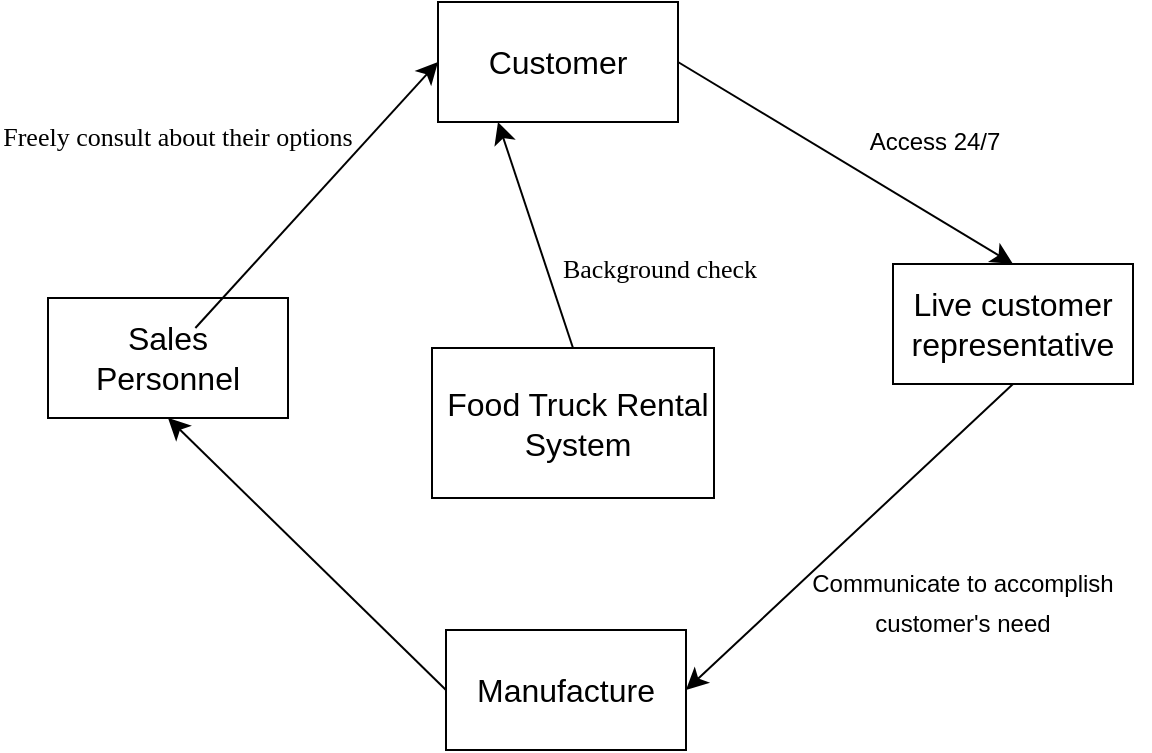 <mxfile version="24.2.7" type="github" pages="3">
  <diagram name="Page-1" id="BUgbhEhyPgHnvkVkO_Ce">
    <mxGraphModel dx="823" dy="1015" grid="0" gridSize="10" guides="1" tooltips="1" connect="1" arrows="1" fold="1" page="0" pageScale="1" pageWidth="850" pageHeight="1100" math="0" shadow="0">
      <root>
        <mxCell id="0" />
        <mxCell id="1" parent="0" />
        <mxCell id="RT3d1W__1PgFE71wJiXC-6" value="" style="group" vertex="1" connectable="0" parent="1">
          <mxGeometry x="305" y="-41" width="120" height="60" as="geometry" />
        </mxCell>
        <mxCell id="RT3d1W__1PgFE71wJiXC-4" value="" style="rounded=0;whiteSpace=wrap;html=1;" vertex="1" parent="RT3d1W__1PgFE71wJiXC-6">
          <mxGeometry width="120" height="60" as="geometry" />
        </mxCell>
        <mxCell id="RT3d1W__1PgFE71wJiXC-5" value="Customer" style="text;html=1;align=center;verticalAlign=middle;whiteSpace=wrap;rounded=0;fontSize=16;" vertex="1" parent="RT3d1W__1PgFE71wJiXC-6">
          <mxGeometry x="30" y="15" width="60" height="30" as="geometry" />
        </mxCell>
        <mxCell id="RT3d1W__1PgFE71wJiXC-8" value="" style="group" vertex="1" connectable="0" parent="1">
          <mxGeometry x="110" y="107" width="120" height="60" as="geometry" />
        </mxCell>
        <mxCell id="RT3d1W__1PgFE71wJiXC-3" value="" style="rounded=0;whiteSpace=wrap;html=1;" vertex="1" parent="RT3d1W__1PgFE71wJiXC-8">
          <mxGeometry width="120" height="60" as="geometry" />
        </mxCell>
        <mxCell id="RT3d1W__1PgFE71wJiXC-7" value="Sales Personnel" style="text;html=1;align=center;verticalAlign=middle;whiteSpace=wrap;rounded=0;fontSize=16;" vertex="1" parent="RT3d1W__1PgFE71wJiXC-8">
          <mxGeometry x="4" y="15" width="112" height="30" as="geometry" />
        </mxCell>
        <mxCell id="RT3d1W__1PgFE71wJiXC-11" value="" style="group" vertex="1" connectable="0" parent="1">
          <mxGeometry x="309" y="273" width="120" height="60" as="geometry" />
        </mxCell>
        <mxCell id="RT3d1W__1PgFE71wJiXC-2" value="" style="rounded=0;whiteSpace=wrap;html=1;" vertex="1" parent="RT3d1W__1PgFE71wJiXC-11">
          <mxGeometry width="120" height="60" as="geometry" />
        </mxCell>
        <mxCell id="RT3d1W__1PgFE71wJiXC-10" value="Manufacture" style="text;html=1;align=center;verticalAlign=middle;whiteSpace=wrap;rounded=0;fontSize=16;" vertex="1" parent="RT3d1W__1PgFE71wJiXC-11">
          <mxGeometry x="30" y="15" width="60" height="30" as="geometry" />
        </mxCell>
        <mxCell id="RT3d1W__1PgFE71wJiXC-12" value="" style="group" vertex="1" connectable="0" parent="1">
          <mxGeometry x="524" y="90" width="137" height="60" as="geometry" />
        </mxCell>
        <mxCell id="RT3d1W__1PgFE71wJiXC-1" value="" style="rounded=0;whiteSpace=wrap;html=1;" vertex="1" parent="RT3d1W__1PgFE71wJiXC-12">
          <mxGeometry x="8.5" width="120" height="60" as="geometry" />
        </mxCell>
        <mxCell id="RT3d1W__1PgFE71wJiXC-9" value="Live customer representative" style="text;html=1;align=center;verticalAlign=middle;whiteSpace=wrap;rounded=0;fontSize=16;" vertex="1" parent="RT3d1W__1PgFE71wJiXC-12">
          <mxGeometry y="15" width="137" height="30" as="geometry" />
        </mxCell>
        <mxCell id="RT3d1W__1PgFE71wJiXC-20" value="" style="group" vertex="1" connectable="0" parent="1">
          <mxGeometry x="286" y="132" width="178" height="75" as="geometry" />
        </mxCell>
        <mxCell id="RT3d1W__1PgFE71wJiXC-18" value="" style="rounded=0;whiteSpace=wrap;html=1;" vertex="1" parent="RT3d1W__1PgFE71wJiXC-20">
          <mxGeometry x="16" width="141" height="75" as="geometry" />
        </mxCell>
        <mxCell id="RT3d1W__1PgFE71wJiXC-19" value="Food Truck Rental System" style="text;html=1;align=center;verticalAlign=middle;whiteSpace=wrap;rounded=0;fontSize=16;" vertex="1" parent="RT3d1W__1PgFE71wJiXC-20">
          <mxGeometry y="22.5" width="178" height="30" as="geometry" />
        </mxCell>
        <mxCell id="RT3d1W__1PgFE71wJiXC-21" style="edgeStyle=none;curved=1;rounded=0;orthogonalLoop=1;jettySize=auto;html=1;exitX=0.5;exitY=1;exitDx=0;exitDy=0;entryX=1;entryY=0.5;entryDx=0;entryDy=0;fontSize=12;startSize=8;endSize=8;" edge="1" parent="1" source="RT3d1W__1PgFE71wJiXC-1" target="RT3d1W__1PgFE71wJiXC-2">
          <mxGeometry relative="1" as="geometry" />
        </mxCell>
        <mxCell id="RT3d1W__1PgFE71wJiXC-23" style="edgeStyle=none;curved=1;rounded=0;orthogonalLoop=1;jettySize=auto;html=1;exitX=0;exitY=0.5;exitDx=0;exitDy=0;entryX=0.5;entryY=1;entryDx=0;entryDy=0;fontSize=12;startSize=8;endSize=8;" edge="1" parent="1" source="RT3d1W__1PgFE71wJiXC-2" target="RT3d1W__1PgFE71wJiXC-3">
          <mxGeometry relative="1" as="geometry" />
        </mxCell>
        <mxCell id="RT3d1W__1PgFE71wJiXC-25" style="edgeStyle=none;curved=1;rounded=0;orthogonalLoop=1;jettySize=auto;html=1;exitX=1;exitY=0.5;exitDx=0;exitDy=0;entryX=0.5;entryY=0;entryDx=0;entryDy=0;fontSize=12;startSize=8;endSize=8;" edge="1" parent="1" source="RT3d1W__1PgFE71wJiXC-4" target="RT3d1W__1PgFE71wJiXC-1">
          <mxGeometry relative="1" as="geometry" />
        </mxCell>
        <mxCell id="RT3d1W__1PgFE71wJiXC-26" value="&lt;div style=&quot;text-align: start; font-size: 13px;&quot; title=&quot;Page 2&quot; class=&quot;page&quot;&gt;&lt;div style=&quot;font-size: 13px;&quot; class=&quot;layoutArea&quot;&gt;&lt;div style=&quot;font-size: 13px;&quot; class=&quot;column&quot;&gt;&lt;p style=&quot;font-size: 13px;&quot;&gt;&lt;span style=&quot;font-size: 13px; font-family: TimesNewRomanPSMT;&quot;&gt;Freely consult about their options&lt;/span&gt;&lt;/p&gt;&lt;/div&gt;&lt;/div&gt;&lt;/div&gt;" style="text;html=1;align=center;verticalAlign=middle;whiteSpace=wrap;rounded=0;fontSize=13;rotation=0;" vertex="1" parent="1">
          <mxGeometry x="86" y="11" width="178" height="30" as="geometry" />
        </mxCell>
        <mxCell id="RT3d1W__1PgFE71wJiXC-27" style="edgeStyle=none;curved=1;rounded=0;orthogonalLoop=1;jettySize=auto;html=1;entryX=0;entryY=0.5;entryDx=0;entryDy=0;fontSize=12;startSize=8;endSize=8;" edge="1" parent="1" source="RT3d1W__1PgFE71wJiXC-7" target="RT3d1W__1PgFE71wJiXC-4">
          <mxGeometry relative="1" as="geometry" />
        </mxCell>
        <mxCell id="RT3d1W__1PgFE71wJiXC-28" value="&lt;div class=&quot;page&quot; title=&quot;Page 2&quot; style=&quot;text-align: start; font-size: 13px;&quot;&gt;&lt;div class=&quot;layoutArea&quot; style=&quot;font-size: 13px;&quot;&gt;&lt;div class=&quot;column&quot; style=&quot;font-size: 13px;&quot;&gt;&lt;ul style=&quot;list-style-type: none; font-size: 13px;&quot;&gt;&lt;li style=&quot;font-size: 13px;&quot;&gt;&lt;p style=&quot;font-size: 13px;&quot;&gt;&lt;span style=&quot;font-family: TimesNewRomanPSMT; font-size: 13px;&quot;&gt;&lt;font style=&quot;font-size: 13px;&quot;&gt;Background check&lt;/font&gt;&lt;/span&gt;&lt;/p&gt;&lt;/li&gt;&lt;/ul&gt;&lt;/div&gt;&lt;/div&gt;&lt;/div&gt;" style="text;html=1;align=center;verticalAlign=middle;whiteSpace=wrap;rounded=0;fontSize=13;" vertex="1" parent="1">
          <mxGeometry x="310" y="77" width="172" height="30" as="geometry" />
        </mxCell>
        <mxCell id="RT3d1W__1PgFE71wJiXC-29" style="edgeStyle=none;curved=1;rounded=0;orthogonalLoop=1;jettySize=auto;html=1;exitX=0.5;exitY=0;exitDx=0;exitDy=0;entryX=0.25;entryY=1;entryDx=0;entryDy=0;fontSize=12;startSize=8;endSize=8;" edge="1" parent="1" source="RT3d1W__1PgFE71wJiXC-18" target="RT3d1W__1PgFE71wJiXC-4">
          <mxGeometry relative="1" as="geometry" />
        </mxCell>
        <mxCell id="RT3d1W__1PgFE71wJiXC-30" value="&lt;div class=&quot;page&quot; title=&quot;Page 3&quot; style=&quot;text-align: start; font-size: 12px;&quot;&gt;&lt;div class=&quot;layoutArea&quot; style=&quot;font-size: 12px;&quot;&gt;&lt;div class=&quot;column&quot; style=&quot;font-size: 12px;&quot;&gt;&lt;ul style=&quot;list-style-type: none; font-size: 12px;&quot;&gt;&lt;li style=&quot;font-size: 12px;&quot;&gt;&lt;p style=&quot;font-size: 12px;&quot;&gt;Access 24/7&lt;/p&gt;&lt;/li&gt;&lt;/ul&gt;&lt;/div&gt;&lt;/div&gt;&lt;/div&gt;" style="text;html=1;align=center;verticalAlign=middle;whiteSpace=wrap;rounded=0;fontSize=12;" vertex="1" parent="1">
          <mxGeometry x="467" y="14" width="133" height="30" as="geometry" />
        </mxCell>
        <mxCell id="RT3d1W__1PgFE71wJiXC-31" value="&lt;font style=&quot;font-size: 12px;&quot;&gt;Communicate to accomplish customer&#39;s need&lt;/font&gt;" style="text;html=1;align=center;verticalAlign=middle;whiteSpace=wrap;rounded=0;fontSize=16;" vertex="1" parent="1">
          <mxGeometry x="482" y="243" width="171" height="30" as="geometry" />
        </mxCell>
      </root>
    </mxGraphModel>
  </diagram>
  <diagram id="xBgTSAmr33BuFeAghiUk" name="Page-2">
    <mxGraphModel dx="1290" dy="615" grid="0" gridSize="10" guides="1" tooltips="1" connect="1" arrows="1" fold="1" page="0" pageScale="1" pageWidth="850" pageHeight="1100" math="0" shadow="0">
      <root>
        <mxCell id="0" />
        <mxCell id="1" parent="0" />
        <mxCell id="NHVyNKdNHtmhEnRVGZ5n-17" value="" style="group" vertex="1" connectable="0" parent="1">
          <mxGeometry x="21.5" y="13" width="127" height="60" as="geometry" />
        </mxCell>
        <mxCell id="NHVyNKdNHtmhEnRVGZ5n-4" value="" style="rounded=0;whiteSpace=wrap;html=1;" vertex="1" parent="NHVyNKdNHtmhEnRVGZ5n-17">
          <mxGeometry x="3.5" width="120" height="60" as="geometry" />
        </mxCell>
        <mxCell id="NHVyNKdNHtmhEnRVGZ5n-15" value="Food Truck System" style="text;html=1;align=center;verticalAlign=middle;whiteSpace=wrap;rounded=0;fontSize=16;" vertex="1" parent="NHVyNKdNHtmhEnRVGZ5n-17">
          <mxGeometry y="15" width="127" height="30" as="geometry" />
        </mxCell>
        <mxCell id="NHVyNKdNHtmhEnRVGZ5n-18" value="" style="group" vertex="1" connectable="0" parent="1">
          <mxGeometry x="-165.75" y="107" width="143.5" height="60" as="geometry" />
        </mxCell>
        <mxCell id="NHVyNKdNHtmhEnRVGZ5n-3" value="" style="rounded=0;whiteSpace=wrap;html=1;" vertex="1" parent="NHVyNKdNHtmhEnRVGZ5n-18">
          <mxGeometry x="11.75" width="120" height="60" as="geometry" />
        </mxCell>
        <mxCell id="NHVyNKdNHtmhEnRVGZ5n-13" value="Order System" style="text;html=1;align=center;verticalAlign=middle;whiteSpace=wrap;rounded=0;fontSize=16;" vertex="1" parent="NHVyNKdNHtmhEnRVGZ5n-18">
          <mxGeometry y="15" width="143.5" height="30" as="geometry" />
        </mxCell>
        <mxCell id="NHVyNKdNHtmhEnRVGZ5n-19" value="" style="group" vertex="1" connectable="0" parent="1">
          <mxGeometry x="-154" y="257" width="120" height="60" as="geometry" />
        </mxCell>
        <mxCell id="NHVyNKdNHtmhEnRVGZ5n-1" value="" style="rounded=0;whiteSpace=wrap;html=1;" vertex="1" parent="NHVyNKdNHtmhEnRVGZ5n-19">
          <mxGeometry width="120" height="60" as="geometry" />
        </mxCell>
        <mxCell id="NHVyNKdNHtmhEnRVGZ5n-12" value="Payment System" style="text;html=1;align=center;verticalAlign=middle;whiteSpace=wrap;rounded=0;fontSize=16;" vertex="1" parent="NHVyNKdNHtmhEnRVGZ5n-19">
          <mxGeometry x="2" y="13" width="116" height="30" as="geometry" />
        </mxCell>
        <mxCell id="NHVyNKdNHtmhEnRVGZ5n-20" value="" style="group" vertex="1" connectable="0" parent="1">
          <mxGeometry x="-177.5" y="374" width="167" height="60" as="geometry" />
        </mxCell>
        <mxCell id="NHVyNKdNHtmhEnRVGZ5n-5" value="" style="rounded=0;whiteSpace=wrap;html=1;" vertex="1" parent="NHVyNKdNHtmhEnRVGZ5n-20">
          <mxGeometry x="23.5" width="120" height="60" as="geometry" />
        </mxCell>
        <mxCell id="NHVyNKdNHtmhEnRVGZ5n-10" value="Inventory system" style="text;html=1;align=center;verticalAlign=middle;whiteSpace=wrap;rounded=0;fontSize=16;" vertex="1" parent="NHVyNKdNHtmhEnRVGZ5n-20">
          <mxGeometry y="12" width="167" height="30" as="geometry" />
        </mxCell>
        <mxCell id="NHVyNKdNHtmhEnRVGZ5n-21" value="" style="group" vertex="1" connectable="0" parent="1">
          <mxGeometry x="-148" y="496" width="120" height="60" as="geometry" />
        </mxCell>
        <mxCell id="NHVyNKdNHtmhEnRVGZ5n-9" value="" style="rounded=0;whiteSpace=wrap;html=1;" vertex="1" parent="NHVyNKdNHtmhEnRVGZ5n-21">
          <mxGeometry width="120" height="60" as="geometry" />
        </mxCell>
        <mxCell id="NHVyNKdNHtmhEnRVGZ5n-11" value="Customer pickup" style="text;html=1;align=center;verticalAlign=middle;whiteSpace=wrap;rounded=0;fontSize=16;" vertex="1" parent="NHVyNKdNHtmhEnRVGZ5n-21">
          <mxGeometry x="28" y="15" width="60" height="30" as="geometry" />
        </mxCell>
        <mxCell id="NHVyNKdNHtmhEnRVGZ5n-22" value="" style="group" vertex="1" connectable="0" parent="1">
          <mxGeometry x="224" y="103" width="120" height="60" as="geometry" />
        </mxCell>
        <mxCell id="NHVyNKdNHtmhEnRVGZ5n-2" value="" style="rounded=0;whiteSpace=wrap;html=1;" vertex="1" parent="NHVyNKdNHtmhEnRVGZ5n-22">
          <mxGeometry width="120" height="60" as="geometry" />
        </mxCell>
        <mxCell id="NHVyNKdNHtmhEnRVGZ5n-14" value="Customer" style="text;html=1;align=center;verticalAlign=middle;whiteSpace=wrap;rounded=0;fontSize=16;" vertex="1" parent="NHVyNKdNHtmhEnRVGZ5n-22">
          <mxGeometry x="10" y="12" width="100" height="30" as="geometry" />
        </mxCell>
        <mxCell id="NHVyNKdNHtmhEnRVGZ5n-28" value="" style="group" vertex="1" connectable="0" parent="1">
          <mxGeometry x="163" y="519" width="120" height="60" as="geometry" />
        </mxCell>
        <mxCell id="NHVyNKdNHtmhEnRVGZ5n-8" value="" style="rounded=0;whiteSpace=wrap;html=1;" vertex="1" parent="NHVyNKdNHtmhEnRVGZ5n-28">
          <mxGeometry width="120" height="60" as="geometry" />
        </mxCell>
        <mxCell id="NHVyNKdNHtmhEnRVGZ5n-23" value="Payment Information System" style="text;html=1;align=center;verticalAlign=middle;whiteSpace=wrap;rounded=0;fontSize=16;" vertex="1" parent="NHVyNKdNHtmhEnRVGZ5n-28">
          <mxGeometry x="30" y="14" width="58" height="31" as="geometry" />
        </mxCell>
        <mxCell id="NHVyNKdNHtmhEnRVGZ5n-29" value="" style="group" vertex="1" connectable="0" parent="1">
          <mxGeometry x="227.5" y="360" width="120" height="60" as="geometry" />
        </mxCell>
        <mxCell id="NHVyNKdNHtmhEnRVGZ5n-7" value="" style="rounded=0;whiteSpace=wrap;html=1;" vertex="1" parent="NHVyNKdNHtmhEnRVGZ5n-29">
          <mxGeometry width="120" height="60" as="geometry" />
        </mxCell>
        <mxCell id="NHVyNKdNHtmhEnRVGZ5n-24" value="Order Item" style="text;html=1;align=center;verticalAlign=middle;whiteSpace=wrap;rounded=0;fontSize=16;" vertex="1" parent="NHVyNKdNHtmhEnRVGZ5n-29">
          <mxGeometry x="26" y="15" width="60" height="30" as="geometry" />
        </mxCell>
        <mxCell id="NHVyNKdNHtmhEnRVGZ5n-30" value="" style="group" vertex="1" connectable="0" parent="1">
          <mxGeometry x="220" y="222" width="135" height="60" as="geometry" />
        </mxCell>
        <mxCell id="NHVyNKdNHtmhEnRVGZ5n-6" value="&lt;font style=&quot;font-size: 16px;&quot; face=&quot;TimesNewRomanPSMT&quot;&gt;Legal Group&lt;/font&gt;" style="rounded=0;whiteSpace=wrap;html=1;" vertex="1" parent="NHVyNKdNHtmhEnRVGZ5n-30">
          <mxGeometry x="8" width="120" height="60" as="geometry" />
        </mxCell>
        <mxCell id="KtKTCUgIiGK23yB0SQKH-1" style="edgeStyle=none;curved=1;rounded=0;orthogonalLoop=1;jettySize=auto;html=1;exitX=0;exitY=0.5;exitDx=0;exitDy=0;entryX=0.617;entryY=0.033;entryDx=0;entryDy=0;entryPerimeter=0;fontSize=12;startSize=8;endSize=8;" edge="1" parent="1" source="NHVyNKdNHtmhEnRVGZ5n-15" target="NHVyNKdNHtmhEnRVGZ5n-3">
          <mxGeometry relative="1" as="geometry" />
        </mxCell>
        <mxCell id="KtKTCUgIiGK23yB0SQKH-2" style="edgeStyle=none;curved=1;rounded=0;orthogonalLoop=1;jettySize=auto;html=1;exitX=1;exitY=0.5;exitDx=0;exitDy=0;entryX=0.433;entryY=-0.067;entryDx=0;entryDy=0;entryPerimeter=0;fontSize=12;startSize=8;endSize=8;" edge="1" parent="1" source="NHVyNKdNHtmhEnRVGZ5n-15" target="NHVyNKdNHtmhEnRVGZ5n-2">
          <mxGeometry relative="1" as="geometry" />
        </mxCell>
        <mxCell id="KtKTCUgIiGK23yB0SQKH-3" style="edgeStyle=none;curved=1;rounded=0;orthogonalLoop=1;jettySize=auto;html=1;entryX=0.5;entryY=0;entryDx=0;entryDy=0;fontSize=12;startSize=8;endSize=8;" edge="1" parent="1" source="NHVyNKdNHtmhEnRVGZ5n-13" target="NHVyNKdNHtmhEnRVGZ5n-1">
          <mxGeometry relative="1" as="geometry" />
        </mxCell>
        <mxCell id="KtKTCUgIiGK23yB0SQKH-4" style="edgeStyle=none;curved=1;rounded=0;orthogonalLoop=1;jettySize=auto;html=1;fontSize=12;startSize=8;endSize=8;" edge="1" parent="1" source="NHVyNKdNHtmhEnRVGZ5n-14" target="NHVyNKdNHtmhEnRVGZ5n-6">
          <mxGeometry relative="1" as="geometry" />
        </mxCell>
        <mxCell id="KNxyi2CH_5U0kZZtI_WH-1" value="&lt;div style=&quot;text-align: start;&quot; title=&quot;Page 5&quot; class=&quot;page&quot;&gt;&lt;div class=&quot;section&quot;&gt;&lt;div class=&quot;layoutArea&quot;&gt;&lt;div class=&quot;column&quot;&gt;&lt;p&gt;&lt;span style=&quot;font-size: 12pt; font-family: Calibri;&quot;&gt;&amp;nbsp;Direct deposit or check&lt;/span&gt;&lt;/p&gt;&lt;/div&gt;&lt;/div&gt;&lt;/div&gt;&lt;/div&gt;" style="text;strokeColor=none;fillColor=none;html=1;align=center;verticalAlign=middle;whiteSpace=wrap;rounded=0;fontSize=16;" vertex="1" parent="1">
          <mxGeometry x="-107" y="204" width="184" height="30" as="geometry" />
        </mxCell>
        <mxCell id="KNxyi2CH_5U0kZZtI_WH-2" value="&lt;div style=&quot;text-align: start;&quot; title=&quot;Page 4&quot; class=&quot;page&quot;&gt;&lt;div class=&quot;section&quot;&gt;&lt;div class=&quot;layoutArea&quot;&gt;&lt;div class=&quot;column&quot;&gt;&lt;p&gt;&lt;span style=&quot;font-size: 12pt; font-family: Calibri;&quot;&gt;Set up an appointment with a representative&lt;/span&gt;&lt;/p&gt;&lt;/div&gt;&lt;/div&gt;&lt;/div&gt;&lt;/div&gt;" style="text;strokeColor=none;fillColor=none;html=1;align=center;verticalAlign=middle;whiteSpace=wrap;rounded=0;fontSize=16;" vertex="1" parent="1">
          <mxGeometry x="190" y="25" width="169" height="30" as="geometry" />
        </mxCell>
        <mxCell id="KNxyi2CH_5U0kZZtI_WH-3" style="edgeStyle=none;curved=1;rounded=0;orthogonalLoop=1;jettySize=auto;html=1;exitX=0.5;exitY=1;exitDx=0;exitDy=0;entryX=0.5;entryY=0;entryDx=0;entryDy=0;fontSize=12;startSize=8;endSize=8;" edge="1" parent="1" source="NHVyNKdNHtmhEnRVGZ5n-1" target="NHVyNKdNHtmhEnRVGZ5n-5">
          <mxGeometry relative="1" as="geometry" />
        </mxCell>
        <mxCell id="KNxyi2CH_5U0kZZtI_WH-4" value="&lt;div style=&quot;text-align: start;&quot; title=&quot;Page 4&quot; class=&quot;page&quot;&gt;&lt;div class=&quot;section&quot;&gt;&lt;div class=&quot;layoutArea&quot;&gt;&lt;div class=&quot;column&quot;&gt;&lt;p&gt;&lt;span style=&quot;font-size: 12pt; font-family: TimesNewRomanPSMT;&quot;&gt;Freedom to customize&amp;nbsp;&lt;/span&gt;&lt;span style=&quot;font-family: TimesNewRomanPSMT; font-size: 12pt;&quot;&gt;the trailer&lt;/span&gt;&lt;/p&gt;&lt;/div&gt;&lt;/div&gt;&lt;/div&gt;&lt;/div&gt;" style="text;strokeColor=none;fillColor=none;html=1;align=center;verticalAlign=middle;whiteSpace=wrap;rounded=0;fontSize=16;" vertex="1" parent="1">
          <mxGeometry x="-232" y="330" width="146" height="30" as="geometry" />
        </mxCell>
        <mxCell id="KNxyi2CH_5U0kZZtI_WH-6" value="&lt;div style=&quot;text-align: start;&quot; title=&quot;Page 4&quot; class=&quot;page&quot;&gt;&lt;div class=&quot;section&quot;&gt;&lt;div class=&quot;layoutArea&quot;&gt;&lt;div class=&quot;column&quot;&gt;&lt;p&gt;&lt;span style=&quot;font-size: 12pt; font-family: Calibri;&quot;&gt;Must pass&amp;nbsp;&lt;/span&gt;&lt;span style=&quot;font-family: Calibri; font-size: 12pt;&quot;&gt;the background check&lt;/span&gt;&lt;/p&gt;&lt;/div&gt;&lt;/div&gt;&lt;/div&gt;&lt;/div&gt;" style="text;strokeColor=none;fillColor=none;html=1;align=center;verticalAlign=middle;whiteSpace=wrap;rounded=0;fontSize=16;" vertex="1" parent="1">
          <mxGeometry x="308" y="174" width="127" height="30" as="geometry" />
        </mxCell>
        <mxCell id="KNxyi2CH_5U0kZZtI_WH-7" style="edgeStyle=none;curved=1;rounded=0;orthogonalLoop=1;jettySize=auto;html=1;exitX=0.5;exitY=1;exitDx=0;exitDy=0;entryX=0.5;entryY=0;entryDx=0;entryDy=0;fontSize=12;startSize=8;endSize=8;" edge="1" parent="1" source="NHVyNKdNHtmhEnRVGZ5n-6" target="NHVyNKdNHtmhEnRVGZ5n-7">
          <mxGeometry relative="1" as="geometry" />
        </mxCell>
        <mxCell id="KNxyi2CH_5U0kZZtI_WH-8" style="edgeStyle=none;curved=1;rounded=0;orthogonalLoop=1;jettySize=auto;html=1;exitX=0.5;exitY=1;exitDx=0;exitDy=0;entryX=0.5;entryY=0;entryDx=0;entryDy=0;fontSize=12;startSize=8;endSize=8;" edge="1" parent="1" source="NHVyNKdNHtmhEnRVGZ5n-7" target="NHVyNKdNHtmhEnRVGZ5n-8">
          <mxGeometry relative="1" as="geometry" />
        </mxCell>
        <mxCell id="KNxyi2CH_5U0kZZtI_WH-10" style="edgeStyle=none;curved=1;rounded=0;orthogonalLoop=1;jettySize=auto;html=1;exitX=0;exitY=0.5;exitDx=0;exitDy=0;entryX=1;entryY=0.5;entryDx=0;entryDy=0;fontSize=12;startSize=8;endSize=8;" edge="1" parent="1" source="NHVyNKdNHtmhEnRVGZ5n-8" target="NHVyNKdNHtmhEnRVGZ5n-9">
          <mxGeometry relative="1" as="geometry" />
        </mxCell>
        <mxCell id="KNxyi2CH_5U0kZZtI_WH-11" value="&lt;div style=&quot;text-align: start;&quot; title=&quot;Page 4&quot; class=&quot;page&quot;&gt;&lt;div class=&quot;section&quot;&gt;&lt;div class=&quot;layoutArea&quot;&gt;&lt;div class=&quot;column&quot;&gt;&lt;p&gt;&lt;span style=&quot;font-size: 12pt; font-family: Calibri;&quot;&gt;Once everything is completed, customer pick up the truck&lt;/span&gt;&lt;/p&gt;&lt;/div&gt;&lt;/div&gt;&lt;/div&gt;&lt;/div&gt;" style="text;strokeColor=none;fillColor=none;html=1;align=center;verticalAlign=middle;whiteSpace=wrap;rounded=0;fontSize=16;rotation=0;" vertex="1" parent="1">
          <mxGeometry x="-15" y="563" width="167" height="30" as="geometry" />
        </mxCell>
        <mxCell id="KNxyi2CH_5U0kZZtI_WH-12" style="edgeStyle=none;curved=1;rounded=0;orthogonalLoop=1;jettySize=auto;html=1;exitX=0.5;exitY=1;exitDx=0;exitDy=0;entryX=0.358;entryY=0.05;entryDx=0;entryDy=0;entryPerimeter=0;fontSize=12;startSize=8;endSize=8;" edge="1" parent="1" source="NHVyNKdNHtmhEnRVGZ5n-5" target="NHVyNKdNHtmhEnRVGZ5n-9">
          <mxGeometry relative="1" as="geometry" />
        </mxCell>
        <mxCell id="KNxyi2CH_5U0kZZtI_WH-13" value="&lt;div style=&quot;text-align: left;&quot;&gt;&lt;span style=&quot;font-family: TimesNewRomanPSMT; font-size: 11pt;&quot;&gt;Finalizes the purchase and maintenance request&lt;/span&gt;&lt;/div&gt;" style="text;strokeColor=none;fillColor=none;html=1;align=center;verticalAlign=middle;whiteSpace=wrap;rounded=0;fontSize=16;" vertex="1" parent="1">
          <mxGeometry x="283" y="466" width="193" height="30" as="geometry" />
        </mxCell>
      </root>
    </mxGraphModel>
  </diagram>
  <diagram id="Nz6WQN0U1o8YIL9bxwxb" name="Page-3">
    <mxGraphModel dx="1290" dy="1015" grid="0" gridSize="10" guides="1" tooltips="1" connect="1" arrows="1" fold="1" page="0" pageScale="1" pageWidth="850" pageHeight="1100" math="0" shadow="0">
      <root>
        <mxCell id="0" />
        <mxCell id="1" parent="0" />
        <mxCell id="UhObl-ZJPd-HPSQU-Y-_-1" value="" style="group" vertex="1" connectable="0" parent="1">
          <mxGeometry x="563" y="160" width="153" height="62" as="geometry" />
        </mxCell>
        <mxCell id="X2igYBoyiZacWTmCVrsD-9" value="" style="rounded=0;whiteSpace=wrap;html=1;" vertex="1" parent="UhObl-ZJPd-HPSQU-Y-_-1">
          <mxGeometry width="153" height="62" as="geometry" />
        </mxCell>
        <mxCell id="X2igYBoyiZacWTmCVrsD-17" value="&lt;div class=&quot;page&quot; title=&quot;Page 6&quot; style=&quot;text-align: start; font-size: 17px;&quot;&gt;&lt;div class=&quot;layoutArea&quot; style=&quot;font-size: 17px;&quot;&gt;&lt;div class=&quot;column&quot; style=&quot;font-size: 17px;&quot;&gt;&lt;span style=&quot;font-family: TimesNewRomanPSMT; font-size: 17px;&quot;&gt;Modifications Technician&lt;/span&gt;&lt;br style=&quot;font-size: 17px;&quot;&gt;&lt;/div&gt;&lt;/div&gt;&lt;/div&gt;" style="text;strokeColor=none;fillColor=none;html=1;align=center;verticalAlign=middle;whiteSpace=wrap;rounded=0;fontSize=17;" vertex="1" parent="UhObl-ZJPd-HPSQU-Y-_-1">
          <mxGeometry x="33" y="16" width="116" height="30" as="geometry" />
        </mxCell>
        <mxCell id="UhObl-ZJPd-HPSQU-Y-_-2" value="" style="group" vertex="1" connectable="0" parent="1">
          <mxGeometry x="563" y="9" width="153" height="62" as="geometry" />
        </mxCell>
        <mxCell id="UhObl-ZJPd-HPSQU-Y-_-29" style="edgeStyle=none;curved=1;rounded=0;orthogonalLoop=1;jettySize=auto;html=1;exitX=0.5;exitY=1;exitDx=0;exitDy=0;fontSize=12;startSize=8;endSize=8;" edge="1" parent="UhObl-ZJPd-HPSQU-Y-_-2" source="X2igYBoyiZacWTmCVrsD-11">
          <mxGeometry relative="1" as="geometry">
            <mxPoint x="71" y="158" as="targetPoint" />
          </mxGeometry>
        </mxCell>
        <mxCell id="X2igYBoyiZacWTmCVrsD-11" value="" style="rounded=0;whiteSpace=wrap;html=1;" vertex="1" parent="UhObl-ZJPd-HPSQU-Y-_-2">
          <mxGeometry width="153" height="62" as="geometry" />
        </mxCell>
        <mxCell id="X2igYBoyiZacWTmCVrsD-18" value="&lt;div style=&quot;text-align: start;&quot; title=&quot;Page 7&quot; class=&quot;page&quot;&gt;&lt;div class=&quot;layoutArea&quot;&gt;&lt;div class=&quot;column&quot;&gt;&lt;span style=&quot;font-family: TimesNewRomanPSMT;&quot;&gt;&lt;font style=&quot;font-size: 16px;&quot;&gt;Manufacturing Group&lt;/font&gt;&lt;/span&gt;&lt;br&gt;&lt;/div&gt;&lt;/div&gt;&lt;/div&gt;" style="text;strokeColor=none;fillColor=none;html=1;align=center;verticalAlign=middle;whiteSpace=wrap;rounded=0;fontSize=16;" vertex="1" parent="UhObl-ZJPd-HPSQU-Y-_-2">
          <mxGeometry x="23" y="16" width="109" height="30" as="geometry" />
        </mxCell>
        <mxCell id="UhObl-ZJPd-HPSQU-Y-_-3" value="" style="group" vertex="1" connectable="0" parent="1">
          <mxGeometry x="444" y="-158" width="153" height="62" as="geometry" />
        </mxCell>
        <mxCell id="X2igYBoyiZacWTmCVrsD-8" value="" style="rounded=0;whiteSpace=wrap;html=1;" vertex="1" parent="UhObl-ZJPd-HPSQU-Y-_-3">
          <mxGeometry width="153" height="62" as="geometry" />
        </mxCell>
        <mxCell id="X2igYBoyiZacWTmCVrsD-16" value="&lt;div style=&quot;text-align: start;&quot; title=&quot;Page 7&quot; class=&quot;page&quot;&gt;&lt;div class=&quot;layoutArea&quot;&gt;&lt;div class=&quot;column&quot;&gt;&lt;span style=&quot;font-family: TimesNewRomanPSMT;&quot;&gt;Customer Service Manager&lt;/span&gt;&lt;br&gt;&lt;/div&gt;&lt;/div&gt;&lt;/div&gt;" style="text;strokeColor=none;fillColor=none;html=1;align=center;verticalAlign=middle;whiteSpace=wrap;rounded=0;fontSize=16;" vertex="1" parent="UhObl-ZJPd-HPSQU-Y-_-3">
          <mxGeometry x="22" y="16" width="122" height="30" as="geometry" />
        </mxCell>
        <mxCell id="UhObl-ZJPd-HPSQU-Y-_-5" value="" style="group" vertex="1" connectable="0" parent="1">
          <mxGeometry x="-34" y="182" width="174" height="62" as="geometry" />
        </mxCell>
        <mxCell id="X2igYBoyiZacWTmCVrsD-5" value="" style="rounded=0;whiteSpace=wrap;html=1;" vertex="1" parent="UhObl-ZJPd-HPSQU-Y-_-5">
          <mxGeometry x="10.5" width="153" height="62" as="geometry" />
        </mxCell>
        <mxCell id="UhObl-ZJPd-HPSQU-Y-_-4" value="&lt;div style=&quot;text-align: start;&quot; title=&quot;Page 6&quot; class=&quot;page&quot;&gt;&lt;div class=&quot;layoutArea&quot;&gt;&lt;div class=&quot;column&quot;&gt;&lt;span style=&quot;font-family: TimesNewRomanPSMT;&quot;&gt;Maintenance Engineer&lt;/span&gt;&lt;br&gt;&lt;/div&gt;&lt;/div&gt;&lt;/div&gt;" style="text;strokeColor=none;fillColor=none;html=1;align=center;verticalAlign=middle;whiteSpace=wrap;rounded=0;fontSize=16;" vertex="1" parent="UhObl-ZJPd-HPSQU-Y-_-5">
          <mxGeometry y="12" width="174" height="30" as="geometry" />
        </mxCell>
        <mxCell id="UhObl-ZJPd-HPSQU-Y-_-7" value="" style="group" vertex="1" connectable="0" parent="1">
          <mxGeometry x="338" y="13" width="153" height="70" as="geometry" />
        </mxCell>
        <mxCell id="X2igYBoyiZacWTmCVrsD-12" value="" style="rounded=0;whiteSpace=wrap;html=1;" vertex="1" parent="UhObl-ZJPd-HPSQU-Y-_-7">
          <mxGeometry width="153" height="62" as="geometry" />
        </mxCell>
        <mxCell id="X2igYBoyiZacWTmCVrsD-19" value="Sale Agent" style="text;strokeColor=none;fillColor=none;html=1;align=center;verticalAlign=middle;whiteSpace=wrap;rounded=0;fontSize=16;" vertex="1" parent="UhObl-ZJPd-HPSQU-Y-_-7">
          <mxGeometry x="22" y="16" width="109" height="30" as="geometry" />
        </mxCell>
        <mxCell id="UhObl-ZJPd-HPSQU-Y-_-8" value="" style="group" vertex="1" connectable="0" parent="1">
          <mxGeometry x="148" y="-103" width="153" height="62" as="geometry" />
        </mxCell>
        <mxCell id="X2igYBoyiZacWTmCVrsD-10" value="" style="rounded=0;whiteSpace=wrap;html=1;" vertex="1" parent="UhObl-ZJPd-HPSQU-Y-_-8">
          <mxGeometry width="153" height="62" as="geometry" />
        </mxCell>
        <mxCell id="X2igYBoyiZacWTmCVrsD-15" value="Customer" style="text;strokeColor=none;fillColor=none;html=1;align=center;verticalAlign=middle;whiteSpace=wrap;rounded=0;fontSize=16;" vertex="1" parent="UhObl-ZJPd-HPSQU-Y-_-8">
          <mxGeometry x="26" y="16" width="109" height="30" as="geometry" />
        </mxCell>
        <mxCell id="UhObl-ZJPd-HPSQU-Y-_-9" value="" style="group" vertex="1" connectable="0" parent="1">
          <mxGeometry x="305" y="222" width="157" height="62" as="geometry" />
        </mxCell>
        <mxCell id="X2igYBoyiZacWTmCVrsD-7" value="" style="rounded=0;whiteSpace=wrap;html=1;" vertex="1" parent="UhObl-ZJPd-HPSQU-Y-_-9">
          <mxGeometry width="157" height="62" as="geometry" />
        </mxCell>
        <mxCell id="X2igYBoyiZacWTmCVrsD-21" value="Payment System" style="text;strokeColor=none;fillColor=none;html=1;align=center;verticalAlign=middle;whiteSpace=wrap;rounded=0;fontSize=16;" vertex="1" parent="UhObl-ZJPd-HPSQU-Y-_-9">
          <mxGeometry x="22.575" y="16" width="111.85" height="30" as="geometry" />
        </mxCell>
        <mxCell id="UhObl-ZJPd-HPSQU-Y-_-16" value="" style="group" vertex="1" connectable="0" parent="1">
          <mxGeometry x="-44" y="39" width="211" height="80" as="geometry" />
        </mxCell>
        <mxCell id="UhObl-ZJPd-HPSQU-Y-_-14" value="" style="rounded=0;whiteSpace=wrap;html=1;" vertex="1" parent="UhObl-ZJPd-HPSQU-Y-_-16">
          <mxGeometry width="160" height="80" as="geometry" />
        </mxCell>
        <mxCell id="UhObl-ZJPd-HPSQU-Y-_-15" value="&lt;div style=&quot;text-align: start;&quot; title=&quot;Page 7&quot; class=&quot;page&quot;&gt;&lt;div class=&quot;layoutArea&quot;&gt;&lt;div class=&quot;column&quot;&gt;&lt;span style=&quot;font-family: TimesNewRomanPSMT; font-size: 18px;&quot;&gt;Sales Group&lt;/span&gt;&lt;br&gt;&lt;/div&gt;&lt;/div&gt;&lt;/div&gt;" style="text;strokeColor=none;fillColor=none;html=1;align=center;verticalAlign=middle;whiteSpace=wrap;rounded=0;fontSize=16;" vertex="1" parent="UhObl-ZJPd-HPSQU-Y-_-16">
          <mxGeometry x="11" y="25" width="151" height="30" as="geometry" />
        </mxCell>
        <mxCell id="UhObl-ZJPd-HPSQU-Y-_-20" style="edgeStyle=none;curved=1;rounded=0;orthogonalLoop=1;jettySize=auto;html=1;exitX=0;exitY=0.5;exitDx=0;exitDy=0;entryX=0.25;entryY=0;entryDx=0;entryDy=0;fontSize=12;startSize=8;endSize=8;" edge="1" parent="1" source="X2igYBoyiZacWTmCVrsD-10" target="UhObl-ZJPd-HPSQU-Y-_-14">
          <mxGeometry relative="1" as="geometry" />
        </mxCell>
        <mxCell id="UhObl-ZJPd-HPSQU-Y-_-21" value="Schedule an appointment" style="text;strokeColor=none;fillColor=none;html=1;align=center;verticalAlign=middle;whiteSpace=wrap;rounded=0;fontSize=16;" vertex="1" parent="1">
          <mxGeometry x="-77" y="-89" width="215" height="30" as="geometry" />
        </mxCell>
        <mxCell id="UhObl-ZJPd-HPSQU-Y-_-22" style="edgeStyle=none;curved=1;rounded=0;orthogonalLoop=1;jettySize=auto;html=1;exitX=1;exitY=0.5;exitDx=0;exitDy=0;entryX=0;entryY=0.5;entryDx=0;entryDy=0;fontSize=12;startSize=8;endSize=8;" edge="1" parent="1" source="UhObl-ZJPd-HPSQU-Y-_-15" target="X2igYBoyiZacWTmCVrsD-12">
          <mxGeometry relative="1" as="geometry" />
        </mxCell>
        <mxCell id="UhObl-ZJPd-HPSQU-Y-_-23" value="Confirm the availability" style="text;strokeColor=none;fillColor=none;html=1;align=center;verticalAlign=middle;whiteSpace=wrap;rounded=0;fontSize=16;" vertex="1" parent="1">
          <mxGeometry x="159" y="78" width="144" height="30" as="geometry" />
        </mxCell>
        <mxCell id="UhObl-ZJPd-HPSQU-Y-_-24" style="edgeStyle=none;curved=1;rounded=0;orthogonalLoop=1;jettySize=auto;html=1;exitX=0.5;exitY=0;exitDx=0;exitDy=0;entryX=1;entryY=0.5;entryDx=0;entryDy=0;fontSize=12;startSize=8;endSize=8;" edge="1" parent="1" source="X2igYBoyiZacWTmCVrsD-12" target="X2igYBoyiZacWTmCVrsD-10">
          <mxGeometry relative="1" as="geometry" />
        </mxCell>
        <mxCell id="UhObl-ZJPd-HPSQU-Y-_-25" style="edgeStyle=none;curved=1;rounded=0;orthogonalLoop=1;jettySize=auto;html=1;exitX=0.5;exitY=1;exitDx=0;exitDy=0;entryX=0.5;entryY=0;entryDx=0;entryDy=0;fontSize=12;startSize=8;endSize=8;" edge="1" parent="1" source="X2igYBoyiZacWTmCVrsD-12" target="X2igYBoyiZacWTmCVrsD-7">
          <mxGeometry relative="1" as="geometry" />
        </mxCell>
        <mxCell id="UhObl-ZJPd-HPSQU-Y-_-27" style="edgeStyle=none;curved=1;rounded=0;orthogonalLoop=1;jettySize=auto;html=1;exitX=1;exitY=0.25;exitDx=0;exitDy=0;entryX=0;entryY=0.25;entryDx=0;entryDy=0;fontSize=12;startSize=8;endSize=8;" edge="1" parent="1" source="X2igYBoyiZacWTmCVrsD-10" target="X2igYBoyiZacWTmCVrsD-8">
          <mxGeometry relative="1" as="geometry" />
        </mxCell>
        <mxCell id="UhObl-ZJPd-HPSQU-Y-_-28" style="edgeStyle=none;curved=1;rounded=0;orthogonalLoop=1;jettySize=auto;html=1;exitX=1;exitY=0.5;exitDx=0;exitDy=0;entryX=0.549;entryY=0.016;entryDx=0;entryDy=0;entryPerimeter=0;fontSize=12;startSize=8;endSize=8;" edge="1" parent="1" source="X2igYBoyiZacWTmCVrsD-8" target="X2igYBoyiZacWTmCVrsD-11">
          <mxGeometry relative="1" as="geometry" />
        </mxCell>
        <mxCell id="UhObl-ZJPd-HPSQU-Y-_-30" style="edgeStyle=none;curved=1;rounded=0;orthogonalLoop=1;jettySize=auto;html=1;exitX=0;exitY=0.5;exitDx=0;exitDy=0;fontSize=12;startSize=8;endSize=8;" edge="1" parent="1" source="X2igYBoyiZacWTmCVrsD-7" target="UhObl-ZJPd-HPSQU-Y-_-4">
          <mxGeometry relative="1" as="geometry" />
        </mxCell>
        <mxCell id="UhObl-ZJPd-HPSQU-Y-_-33" value="&lt;div style=&quot;text-align: start;&quot; title=&quot;Page 6&quot; class=&quot;page&quot;&gt;&lt;div class=&quot;layoutArea&quot;&gt;&lt;div class=&quot;column&quot;&gt;&lt;span style=&quot;font-family: TimesNewRomanPSMT; font-size: 11pt;&quot;&gt;Verifies the forms received from the sales division&lt;/span&gt;&lt;br&gt;&lt;/div&gt;&lt;/div&gt;&lt;/div&gt;" style="text;strokeColor=none;fillColor=none;html=1;align=center;verticalAlign=middle;whiteSpace=wrap;rounded=0;fontSize=16;" vertex="1" parent="1">
          <mxGeometry x="120" y="263" width="170" height="30" as="geometry" />
        </mxCell>
        <mxCell id="UhObl-ZJPd-HPSQU-Y-_-34" style="edgeStyle=none;curved=1;rounded=0;orthogonalLoop=1;jettySize=auto;html=1;exitX=0.5;exitY=0;exitDx=0;exitDy=0;entryX=0.25;entryY=1;entryDx=0;entryDy=0;fontSize=12;startSize=8;endSize=8;" edge="1" parent="1" source="X2igYBoyiZacWTmCVrsD-5" target="UhObl-ZJPd-HPSQU-Y-_-14">
          <mxGeometry relative="1" as="geometry" />
        </mxCell>
        <mxCell id="UhObl-ZJPd-HPSQU-Y-_-35" value="Reach out to customer service if the trailer need repairs or&amp;nbsp;&lt;span style=&quot;font-size: 12px; text-align: start;&quot;&gt;maintenance&lt;/span&gt;" style="text;strokeColor=none;fillColor=none;html=1;align=center;verticalAlign=middle;whiteSpace=wrap;rounded=0;fontSize=12;fontFamily=Helvetica;fontStyle=0" vertex="1" parent="1">
          <mxGeometry x="237" y="-188" width="276" height="30" as="geometry" />
        </mxCell>
        <mxCell id="UhObl-ZJPd-HPSQU-Y-_-37" value="&lt;div style=&quot;text-align: start;&quot; title=&quot;Page 7&quot; class=&quot;page&quot;&gt;&lt;div class=&quot;layoutArea&quot;&gt;&lt;div class=&quot;column&quot;&gt;&lt;ol style=&quot;list-style-type: none;&quot; start=&quot;0&quot;&gt;&lt;li&gt;&lt;p&gt;&lt;span style=&quot;font-size: 11pt; font-family: TimesNewRomanPSMT;&quot;&gt;Sends responses to&amp;nbsp;&lt;/span&gt;&lt;font face=&quot;TimesNewRomanPSMT&quot;&gt;&lt;span style=&quot;font-size: 14.667px;&quot;&gt;manufacturing division&lt;/span&gt;&lt;/font&gt;&lt;/p&gt;&lt;/li&gt;&lt;/ol&gt;&lt;/div&gt;&lt;/div&gt;&lt;/div&gt;" style="text;strokeColor=none;fillColor=none;html=1;align=center;verticalAlign=middle;whiteSpace=wrap;rounded=0;fontSize=16;" vertex="1" parent="1">
          <mxGeometry x="581" y="-96" width="164" height="30" as="geometry" />
        </mxCell>
        <mxCell id="UhObl-ZJPd-HPSQU-Y-_-38" value="&lt;div style=&quot;text-align: start;&quot; title=&quot;Page 7&quot; class=&quot;page&quot;&gt;&lt;div class=&quot;layoutArea&quot;&gt;&lt;div class=&quot;column&quot;&gt;&lt;span style=&quot;font-family: TimesNewRomanPSMT; font-size: 11pt;&quot;&gt;Sends maintenance and modification requests&lt;/span&gt;&lt;br&gt;&lt;/div&gt;&lt;/div&gt;&lt;/div&gt;" style="text;strokeColor=none;fillColor=none;html=1;align=center;verticalAlign=middle;whiteSpace=wrap;rounded=0;fontSize=16;" vertex="1" parent="1">
          <mxGeometry x="489" y="102" width="145" height="30" as="geometry" />
        </mxCell>
        <mxCell id="UhObl-ZJPd-HPSQU-Y-_-39" value="Get back to customer if they pass background check" style="text;strokeColor=none;fillColor=none;html=1;align=center;verticalAlign=middle;whiteSpace=wrap;rounded=0;fontSize=12;" vertex="1" parent="1">
          <mxGeometry x="335" y="-62" width="219" height="30" as="geometry" />
        </mxCell>
      </root>
    </mxGraphModel>
  </diagram>
</mxfile>
